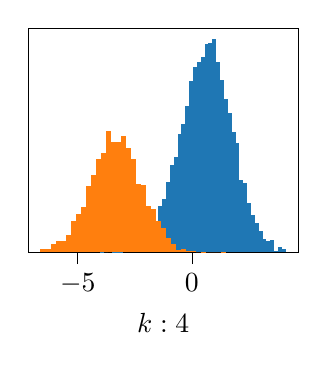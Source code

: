 % This file was created with tikzplotlib v0.10.1.
\begin{tikzpicture}

\definecolor{darkgray176}{RGB}{176,176,176}
\definecolor{darkorange25512714}{RGB}{255,127,14}
\definecolor{steelblue31119180}{RGB}{31,119,180}

\begin{axis}[
tick align=outside,
tick pos=left,
x grid style={darkgray176},
xlabel={$k:4$},
xmin=-7.168, xmax=4.652,
xtick style={color=black},
y grid style={darkgray176},
%ylabel={Frequency},
ymin=0, ymax=364.35,
%ytick style={color=black},
ytick=\empty,
scale=0.5
]
\draw[draw=none,fill=steelblue31119180] (axis cs:-4.015,0) rectangle (axis cs:-3.846,1);
\draw[draw=none,fill=steelblue31119180] (axis cs:-3.846,0) rectangle (axis cs:-3.676,0);
\draw[draw=none,fill=steelblue31119180] (axis cs:-3.676,0) rectangle (axis cs:-3.507,2);
\draw[draw=none,fill=steelblue31119180] (axis cs:-3.507,0) rectangle (axis cs:-3.338,1);
\draw[draw=none,fill=steelblue31119180] (axis cs:-3.338,0) rectangle (axis cs:-3.168,1);
\draw[draw=none,fill=steelblue31119180] (axis cs:-3.168,0) rectangle (axis cs:-2.999,1);
\draw[draw=none,fill=steelblue31119180] (axis cs:-2.999,0) rectangle (axis cs:-2.83,3);
\draw[draw=none,fill=steelblue31119180] (axis cs:-2.83,0) rectangle (axis cs:-2.66,4);
\draw[draw=none,fill=steelblue31119180] (axis cs:-2.66,0) rectangle (axis cs:-2.491,4);
\draw[draw=none,fill=steelblue31119180] (axis cs:-2.491,0) rectangle (axis cs:-2.321,8);
\draw[draw=none,fill=steelblue31119180] (axis cs:-2.321,0) rectangle (axis cs:-2.152,17);
\draw[draw=none,fill=steelblue31119180] (axis cs:-2.152,0) rectangle (axis cs:-1.983,27);
\draw[draw=none,fill=steelblue31119180] (axis cs:-1.983,0) rectangle (axis cs:-1.813,22);
\draw[draw=none,fill=steelblue31119180] (axis cs:-1.813,0) rectangle (axis cs:-1.644,43);
\draw[draw=none,fill=steelblue31119180] (axis cs:-1.644,0) rectangle (axis cs:-1.475,51);
\draw[draw=none,fill=steelblue31119180] (axis cs:-1.475,0) rectangle (axis cs:-1.305,76);
\draw[draw=none,fill=steelblue31119180] (axis cs:-1.305,0) rectangle (axis cs:-1.136,87);
\draw[draw=none,fill=steelblue31119180] (axis cs:-1.136,0) rectangle (axis cs:-0.966,114);
\draw[draw=none,fill=steelblue31119180] (axis cs:-0.966,0) rectangle (axis cs:-0.797,142);
\draw[draw=none,fill=steelblue31119180] (axis cs:-0.797,0) rectangle (axis cs:-0.628,155);
\draw[draw=none,fill=steelblue31119180] (axis cs:-0.628,0) rectangle (axis cs:-0.458,192);
\draw[draw=none,fill=steelblue31119180] (axis cs:-0.458,0) rectangle (axis cs:-0.289,208);
\draw[draw=none,fill=steelblue31119180] (axis cs:-0.289,0) rectangle (axis cs:-0.12,238);
\draw[draw=none,fill=steelblue31119180] (axis cs:-0.12,0) rectangle (axis cs:0.05,278);
\draw[draw=none,fill=steelblue31119180] (axis cs:0.05,0) rectangle (axis cs:0.219,302);
\draw[draw=none,fill=steelblue31119180] (axis cs:0.219,0) rectangle (axis cs:0.389,310);
\draw[draw=none,fill=steelblue31119180] (axis cs:0.389,0) rectangle (axis cs:0.558,317);
\draw[draw=none,fill=steelblue31119180] (axis cs:0.558,0) rectangle (axis cs:0.727,339);
\draw[draw=none,fill=steelblue31119180] (axis cs:0.727,0) rectangle (axis cs:0.897,341);
\draw[draw=none,fill=steelblue31119180] (axis cs:0.897,0) rectangle (axis cs:1.066,347);
\draw[draw=none,fill=steelblue31119180] (axis cs:1.066,0) rectangle (axis cs:1.235,310);
\draw[draw=none,fill=steelblue31119180] (axis cs:1.235,0) rectangle (axis cs:1.405,281);
\draw[draw=none,fill=steelblue31119180] (axis cs:1.405,0) rectangle (axis cs:1.574,249);
\draw[draw=none,fill=steelblue31119180] (axis cs:1.574,0) rectangle (axis cs:1.744,227);
\draw[draw=none,fill=steelblue31119180] (axis cs:1.744,0) rectangle (axis cs:1.913,195);
\draw[draw=none,fill=steelblue31119180] (axis cs:1.913,0) rectangle (axis cs:2.082,177);
\draw[draw=none,fill=steelblue31119180] (axis cs:2.082,0) rectangle (axis cs:2.252,117);
\draw[draw=none,fill=steelblue31119180] (axis cs:2.252,0) rectangle (axis cs:2.421,113);
\draw[draw=none,fill=steelblue31119180] (axis cs:2.421,0) rectangle (axis cs:2.59,81);
\draw[draw=none,fill=steelblue31119180] (axis cs:2.59,0) rectangle (axis cs:2.76,60);
\draw[draw=none,fill=steelblue31119180] (axis cs:2.76,0) rectangle (axis cs:2.929,47);
\draw[draw=none,fill=steelblue31119180] (axis cs:2.929,0) rectangle (axis cs:3.099,34);
\draw[draw=none,fill=steelblue31119180] (axis cs:3.099,0) rectangle (axis cs:3.268,22);
\draw[draw=none,fill=steelblue31119180] (axis cs:3.268,0) rectangle (axis cs:3.437,19);
\draw[draw=none,fill=steelblue31119180] (axis cs:3.437,0) rectangle (axis cs:3.607,20);
\draw[draw=none,fill=steelblue31119180] (axis cs:3.607,0) rectangle (axis cs:3.776,3);
\draw[draw=none,fill=steelblue31119180] (axis cs:3.776,0) rectangle (axis cs:3.945,8);
\draw[draw=none,fill=steelblue31119180] (axis cs:3.945,0) rectangle (axis cs:4.115,6);
\draw[draw=none,fill=darkorange25512714] (axis cs:-6.631,0) rectangle (axis cs:-6.411,6);
\draw[draw=none,fill=darkorange25512714] (axis cs:-6.411,0) rectangle (axis cs:-6.191,5);
\draw[draw=none,fill=darkorange25512714] (axis cs:-6.191,0) rectangle (axis cs:-5.972,14);
\draw[draw=none,fill=darkorange25512714] (axis cs:-5.972,0) rectangle (axis cs:-5.752,18);
\draw[draw=none,fill=darkorange25512714] (axis cs:-5.752,0) rectangle (axis cs:-5.533,18);
\draw[draw=none,fill=darkorange25512714] (axis cs:-5.533,0) rectangle (axis cs:-5.313,29);
\draw[draw=none,fill=darkorange25512714] (axis cs:-5.313,0) rectangle (axis cs:-5.093,51);
\draw[draw=none,fill=darkorange25512714] (axis cs:-5.093,0) rectangle (axis cs:-4.874,63);
\draw[draw=none,fill=darkorange25512714] (axis cs:-4.874,0) rectangle (axis cs:-4.654,73);
\draw[draw=none,fill=darkorange25512714] (axis cs:-4.654,0) rectangle (axis cs:-4.435,108);
\draw[draw=none,fill=darkorange25512714] (axis cs:-4.435,0) rectangle (axis cs:-4.215,125);
\draw[draw=none,fill=darkorange25512714] (axis cs:-4.215,0) rectangle (axis cs:-3.995,152);
\draw[draw=none,fill=darkorange25512714] (axis cs:-3.995,0) rectangle (axis cs:-3.776,161);
\draw[draw=none,fill=darkorange25512714] (axis cs:-3.776,0) rectangle (axis cs:-3.556,198);
\draw[draw=none,fill=darkorange25512714] (axis cs:-3.556,0) rectangle (axis cs:-3.337,179);
\draw[draw=none,fill=darkorange25512714] (axis cs:-3.337,0) rectangle (axis cs:-3.117,179);
\draw[draw=none,fill=darkorange25512714] (axis cs:-3.117,0) rectangle (axis cs:-2.897,189);
\draw[draw=none,fill=darkorange25512714] (axis cs:-2.897,0) rectangle (axis cs:-2.678,170);
\draw[draw=none,fill=darkorange25512714] (axis cs:-2.678,0) rectangle (axis cs:-2.458,151);
\draw[draw=none,fill=darkorange25512714] (axis cs:-2.458,0) rectangle (axis cs:-2.239,111);
\draw[draw=none,fill=darkorange25512714] (axis cs:-2.239,0) rectangle (axis cs:-2.019,109);
\draw[draw=none,fill=darkorange25512714] (axis cs:-2.019,0) rectangle (axis cs:-1.799,75);
\draw[draw=none,fill=darkorange25512714] (axis cs:-1.799,0) rectangle (axis cs:-1.58,71);
\draw[draw=none,fill=darkorange25512714] (axis cs:-1.58,0) rectangle (axis cs:-1.36,51);
\draw[draw=none,fill=darkorange25512714] (axis cs:-1.36,0) rectangle (axis cs:-1.141,40);
\draw[draw=none,fill=darkorange25512714] (axis cs:-1.141,0) rectangle (axis cs:-0.921,24);
\draw[draw=none,fill=darkorange25512714] (axis cs:-0.921,0) rectangle (axis cs:-0.701,13);
\draw[draw=none,fill=darkorange25512714] (axis cs:-0.701,0) rectangle (axis cs:-0.482,4);
\draw[draw=none,fill=darkorange25512714] (axis cs:-0.482,0) rectangle (axis cs:-0.262,5);
\draw[draw=none,fill=darkorange25512714] (axis cs:-0.262,0) rectangle (axis cs:-0.043,3);
\draw[draw=none,fill=darkorange25512714] (axis cs:-0.043,0) rectangle (axis cs:0.177,3);
\draw[draw=none,fill=darkorange25512714] (axis cs:0.177,0) rectangle (axis cs:0.397,0);
\draw[draw=none,fill=darkorange25512714] (axis cs:0.397,0) rectangle (axis cs:0.616,1);
\draw[draw=none,fill=darkorange25512714] (axis cs:0.616,0) rectangle (axis cs:0.836,0);
\draw[draw=none,fill=darkorange25512714] (axis cs:0.836,0) rectangle (axis cs:1.055,0);
\draw[draw=none,fill=darkorange25512714] (axis cs:1.055,0) rectangle (axis cs:1.275,0);
\draw[draw=none,fill=darkorange25512714] (axis cs:1.275,0) rectangle (axis cs:1.495,1);
\end{axis}

\end{tikzpicture}

